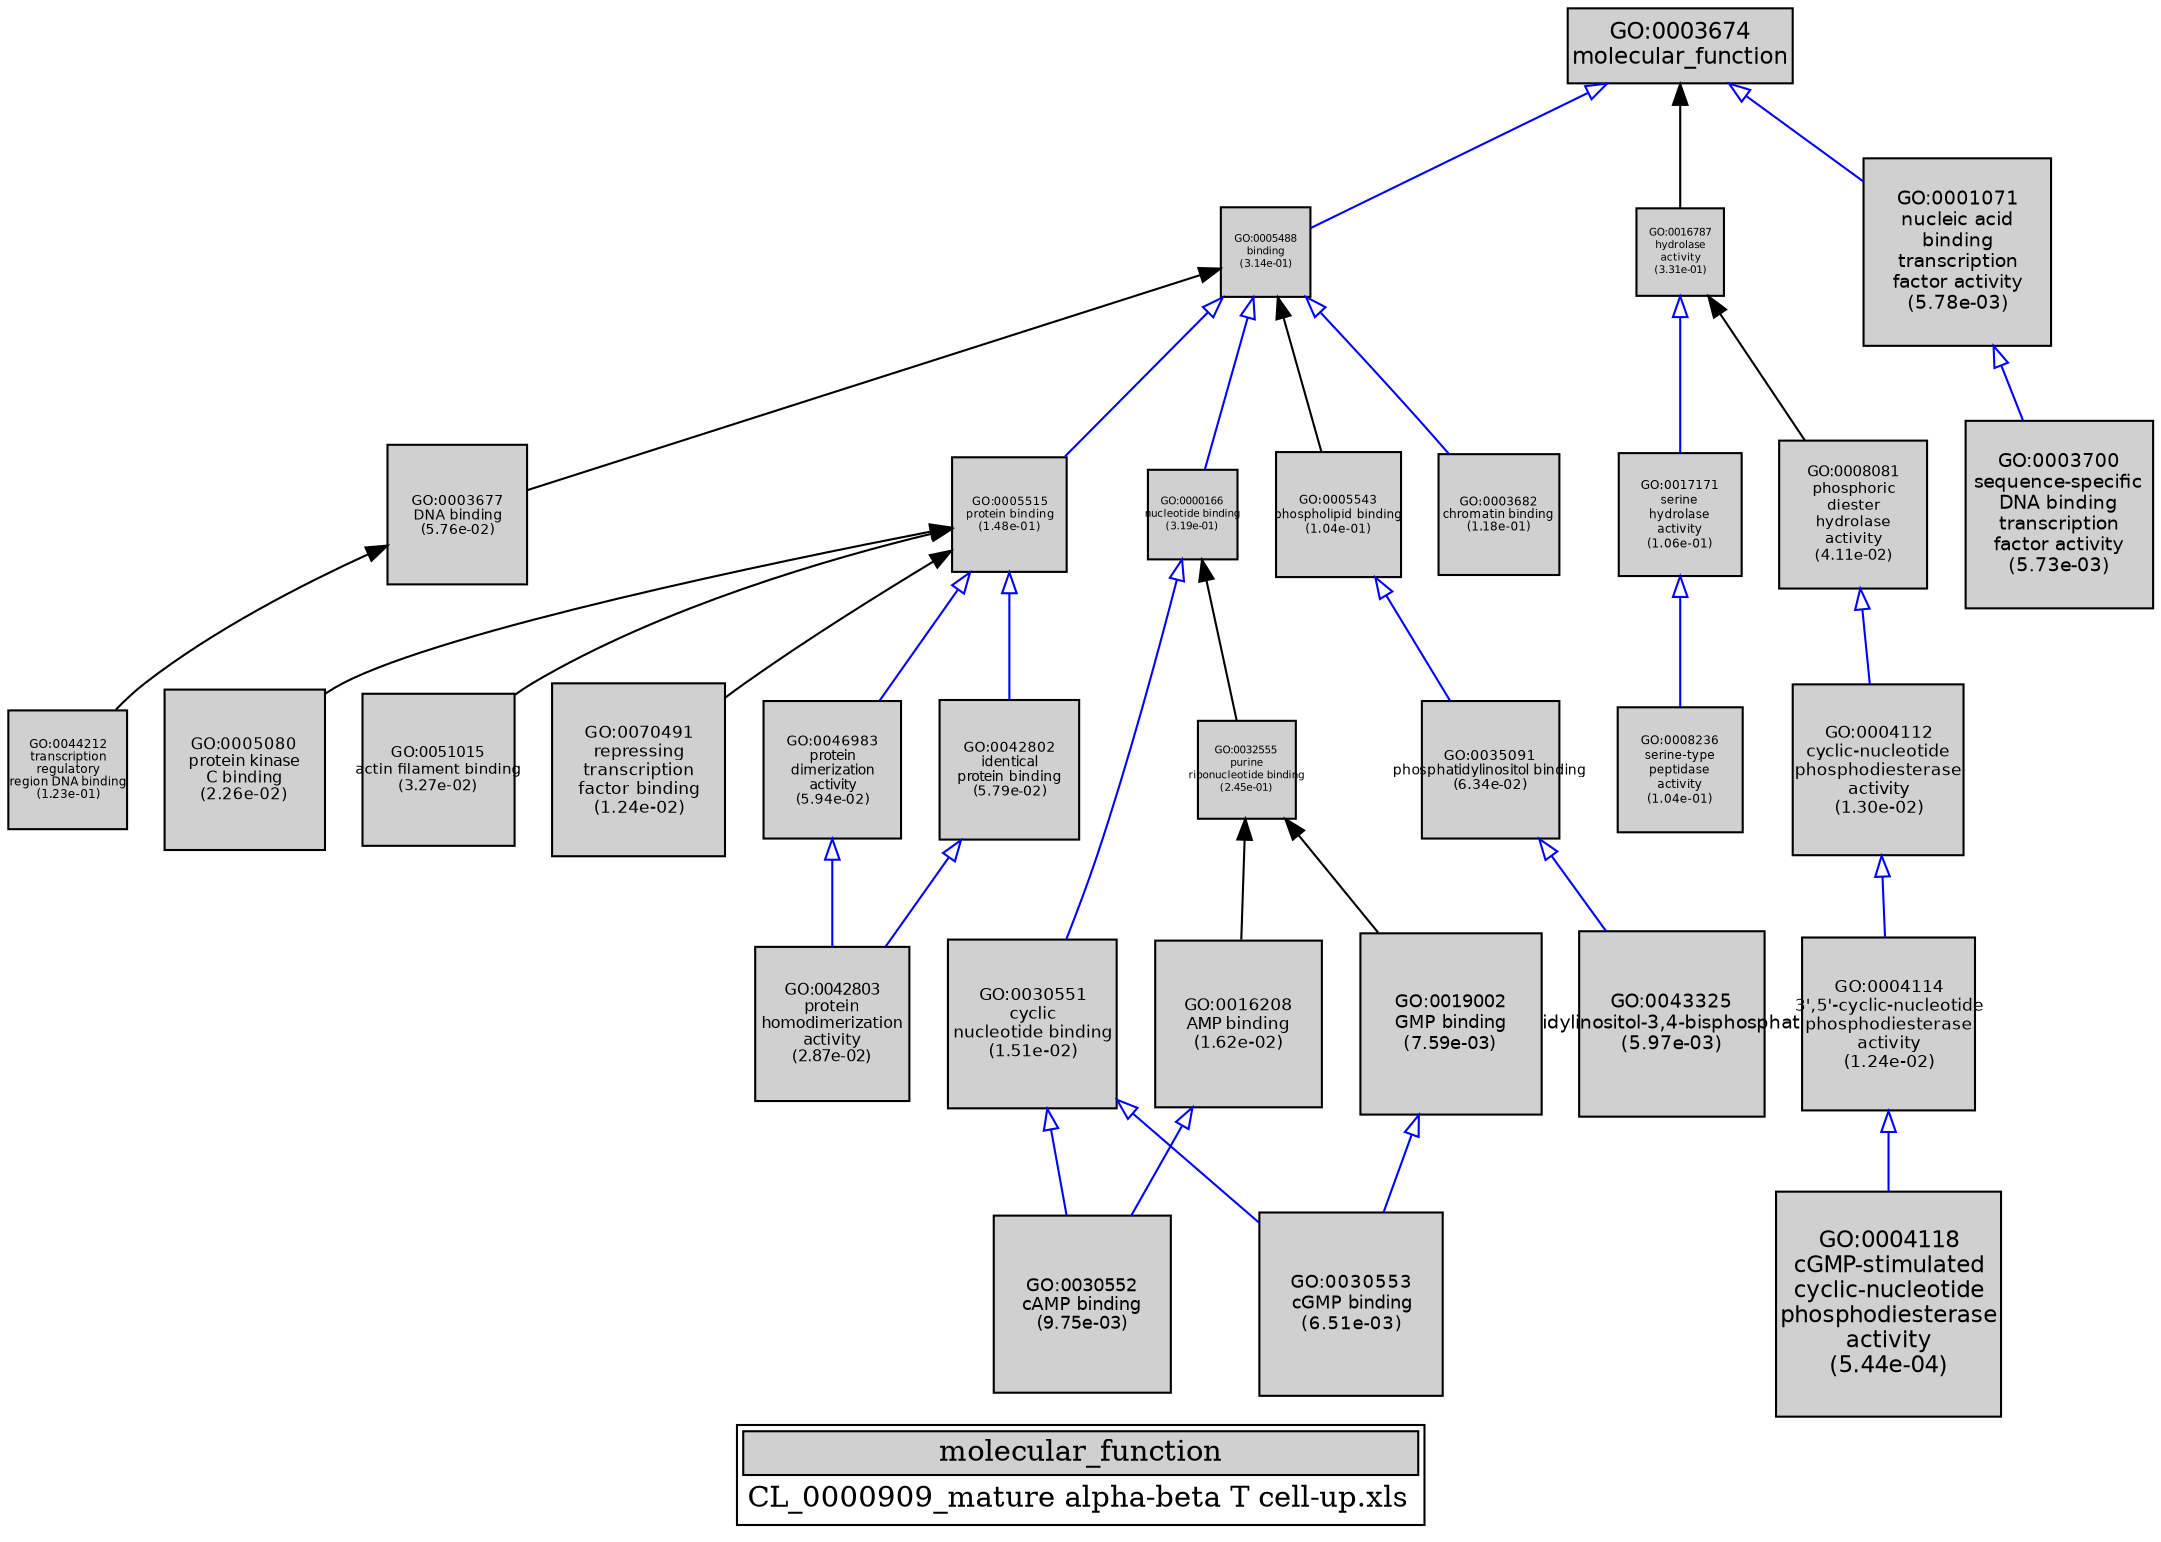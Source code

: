 digraph "molecular_function" {
graph [ bgcolor = "#FFFFFF", label = <<TABLE COLOR="black" BGCOLOR="white"><TR><TD COLSPAN="2" BGCOLOR="#D0D0D0"><FONT COLOR="black">molecular_function</FONT></TD></TR><TR><TD BORDER="0">CL_0000909_mature alpha-beta T cell-up.xls</TD></TR></TABLE>> ];
node [ fontname = "Helvetica" ];

subgraph "nodes" {

node [ style = "filled", fixedsize = "true", width = 1, shape = "box", fontsize = 9, fillcolor = "#D0D0D0", fontcolor = "black", color = "black" ];

"GO:0005080" [ URL = "#GO:0005080", label = <<TABLE BORDER="0"><TR><TD>GO:0005080<BR/>protein kinase<BR/>C binding<BR/>(2.26e-02)</TD></TR></TABLE>>, width = 1.06729974461, shape = "box", fontsize = 7.68455816119, height = 1.06729974461 ];
"GO:0003674" [ URL = "#GO:0003674", label = <<TABLE BORDER="0"><TR><TD>GO:0003674<BR/>molecular_function</TD></TR></TABLE>>, width = 1.5, shape = "box", fontsize = 10.8 ];
"GO:0016208" [ URL = "#GO:0016208", label = <<TABLE BORDER="0"><TR><TD>GO:0016208<BR/>AMP binding<BR/>(1.62e-02)</TD></TR></TABLE>>, width = 1.11289859027, shape = "box", fontsize = 8.01286984994, height = 1.11289859027 ];
"GO:0051015" [ URL = "#GO:0051015", label = <<TABLE BORDER="0"><TR><TD>GO:0051015<BR/>actin filament binding<BR/>(3.27e-02)</TD></TR></TABLE>>, width = 1.01452625627, shape = "box", fontsize = 7.30458904513, height = 1.01452625627 ];
"GO:0005515" [ URL = "#GO:0005515", label = <<TABLE BORDER="0"><TR><TD>GO:0005515<BR/>protein binding<BR/>(1.48e-01)</TD></TR></TABLE>>, width = 0.761402310563, shape = "box", fontsize = 5.48209663606, height = 0.761402310563 ];
"GO:0017171" [ URL = "#GO:0017171", label = <<TABLE BORDER="0"><TR><TD>GO:0017171<BR/>serine<BR/>hydrolase<BR/>activity<BR/>(1.06e-01)</TD></TR></TABLE>>, width = 0.824385772515, shape = "box", fontsize = 5.9355775621, height = 0.824385772515 ];
"GO:0030551" [ URL = "#GO:0030551", label = <<TABLE BORDER="0"><TR><TD>GO:0030551<BR/>cyclic<BR/>nucleotide binding<BR/>(1.51e-02)</TD></TR></TABLE>>, width = 1.12203412424, shape = "box", fontsize = 8.07864569455, height = 1.12203412424 ];
"GO:0016787" [ URL = "#GO:0016787", label = <<TABLE BORDER="0"><TR><TD>GO:0016787<BR/>hydrolase<BR/>activity<BR/>(3.31e-01)</TD></TR></TABLE>>, width = 0.582342912541, shape = "box", fontsize = 5.0, height = 0.582342912541 ];
"GO:0001071" [ URL = "#GO:0001071", label = <<TABLE BORDER="0"><TR><TD>GO:0001071<BR/>nucleic acid<BR/>binding<BR/>transcription<BR/>factor activity<BR/>(5.78e-03)</TD></TR></TABLE>>, width = 1.24330402771, shape = "box", fontsize = 8.95178899952, height = 1.24330402771 ];
"GO:0008081" [ URL = "#GO:0008081", label = <<TABLE BORDER="0"><TR><TD>GO:0008081<BR/>phosphoric<BR/>diester<BR/>hydrolase<BR/>activity<BR/>(4.11e-02)</TD></TR></TABLE>>, width = 0.980298268929, shape = "box", fontsize = 7.05814753629, height = 0.980298268929 ];
"GO:0035091" [ URL = "#GO:0035091", label = <<TABLE BORDER="0"><TR><TD>GO:0035091<BR/>phosphatidylinositol binding<BR/>(6.34e-02)</TD></TR></TABLE>>, width = 0.912036357275, shape = "box", fontsize = 6.56666177238, height = 0.912036357275 ];
"GO:0000166" [ URL = "#GO:0000166", label = <<TABLE BORDER="0"><TR><TD>GO:0000166<BR/>nucleotide binding<BR/>(3.19e-01)</TD></TR></TABLE>>, width = 0.592104683866, shape = "box", fontsize = 5.0, height = 0.592104683866 ];
"GO:0005543" [ URL = "#GO:0005543", label = <<TABLE BORDER="0"><TR><TD>GO:0005543<BR/>phospholipid binding<BR/>(1.04e-01)</TD></TR></TABLE>>, width = 0.827786954392, shape = "box", fontsize = 5.96006607162, height = 0.827786954392 ];
"GO:0032555" [ URL = "#GO:0032555", label = <<TABLE BORDER="0"><TR><TD>GO:0032555<BR/>purine<BR/>ribonucleotide binding<BR/>(2.45e-01)</TD></TR></TABLE>>, width = 0.655155987152, shape = "box", fontsize = 5.0, height = 0.655155987152 ];
"GO:0008236" [ URL = "#GO:0008236", label = <<TABLE BORDER="0"><TR><TD>GO:0008236<BR/>serine-type<BR/>peptidase<BR/>activity<BR/>(1.04e-01)</TD></TR></TABLE>>, width = 0.826931327012, shape = "box", fontsize = 5.95390555448, height = 0.826931327012 ];
"GO:0044212" [ URL = "#GO:0044212", label = <<TABLE BORDER="0"><TR><TD>GO:0044212<BR/>transcription<BR/>regulatory<BR/>region DNA binding<BR/>(1.23e-01)</TD></TR></TABLE>>, width = 0.796799651793, shape = "box", fontsize = 5.73695749291, height = 0.796799651793 ];
"GO:0030552" [ URL = "#GO:0030552", label = <<TABLE BORDER="0"><TR><TD>GO:0030552<BR/>cAMP binding<BR/>(9.75e-03)</TD></TR></TABLE>>, width = 1.17894548028, shape = "box", fontsize = 8.488407458, height = 1.17894548028 ];
"GO:0043325" [ URL = "#GO:0043325", label = <<TABLE BORDER="0"><TR><TD>GO:0043325<BR/>phosphatidylinositol-3,4-bisphosphate binding<BR/>(5.97e-03)</TD></TR></TABLE>>, width = 1.23942238967, shape = "box", fontsize = 8.92384120562, height = 1.23942238967 ];
"GO:0005488" [ URL = "#GO:0005488", label = <<TABLE BORDER="0"><TR><TD>GO:0005488<BR/>binding<BR/>(3.14e-01)</TD></TR></TABLE>>, width = 0.596286492079, shape = "box", fontsize = 5.0, height = 0.596286492079 ];
"GO:0004112" [ URL = "#GO:0004112", label = <<TABLE BORDER="0"><TR><TD>GO:0004112<BR/>cyclic-nucleotide<BR/>phosphodiesterase<BR/>activity<BR/>(1.30e-02)</TD></TR></TABLE>>, width = 1.14219617011, shape = "box", fontsize = 8.22381242477, height = 1.14219617011 ];
"GO:0030553" [ URL = "#GO:0030553", label = <<TABLE BORDER="0"><TR><TD>GO:0030553<BR/>cGMP binding<BR/>(6.51e-03)</TD></TR></TABLE>>, width = 1.22894690478, shape = "box", fontsize = 8.84841771442, height = 1.22894690478 ];
"GO:0003700" [ URL = "#GO:0003700", label = <<TABLE BORDER="0"><TR><TD>GO:0003700<BR/>sequence-specific<BR/>DNA binding<BR/>transcription<BR/>factor activity<BR/>(5.73e-03)</TD></TR></TABLE>>, width = 1.24422050194, shape = "box", fontsize = 8.95838761399, height = 1.24422050194 ];
"GO:0003682" [ URL = "#GO:0003682", label = <<TABLE BORDER="0"><TR><TD>GO:0003682<BR/>chromatin binding<BR/>(1.18e-01)</TD></TR></TABLE>>, width = 0.804315222507, shape = "box", fontsize = 5.79106960205, height = 0.804315222507 ];
"GO:0004114" [ URL = "#GO:0004114", label = <<TABLE BORDER="0"><TR><TD>GO:0004114<BR/>3',5'-cyclic-nucleotide<BR/>phosphodiesterase<BR/>activity<BR/>(1.24e-02)</TD></TR></TABLE>>, width = 1.14770355484, shape = "box", fontsize = 8.26346559483, height = 1.14770355484 ];
"GO:0004118" [ URL = "#GO:0004118", label = <<TABLE BORDER="0"><TR><TD>GO:0004118<BR/>cGMP-stimulated<BR/>cyclic-nucleotide<BR/>phosphodiesterase<BR/>activity<BR/>(5.44e-04)</TD></TR></TABLE>>, width = 1.5, shape = "box", fontsize = 10.8, height = 1.5 ];
"GO:0070491" [ URL = "#GO:0070491", label = <<TABLE BORDER="0"><TR><TD>GO:0070491<BR/>repressing<BR/>transcription<BR/>factor binding<BR/>(1.24e-02)</TD></TR></TABLE>>, width = 1.14770355484, shape = "box", fontsize = 8.26346559483, height = 1.14770355484 ];
"GO:0003677" [ URL = "#GO:0003677", label = <<TABLE BORDER="0"><TR><TD>GO:0003677<BR/>DNA binding<BR/>(5.76e-02)</TD></TR></TABLE>>, width = 0.927642594666, shape = "box", fontsize = 6.67902668159, height = 0.927642594666 ];
"GO:0019002" [ URL = "#GO:0019002", label = <<TABLE BORDER="0"><TR><TD>GO:0019002<BR/>GMP binding<BR/>(7.59e-03)</TD></TR></TABLE>>, width = 1.21017245527, shape = "box", fontsize = 8.71324167797, height = 1.21017245527 ];
"GO:0042803" [ URL = "#GO:0042803", label = <<TABLE BORDER="0"><TR><TD>GO:0042803<BR/>protein<BR/>homodimerization<BR/>activity<BR/>(2.87e-02)</TD></TR></TABLE>>, width = 1.03351893677, shape = "box", fontsize = 7.44133634475, height = 1.03351893677 ];
"GO:0042802" [ URL = "#GO:0042802", label = <<TABLE BORDER="0"><TR><TD>GO:0042802<BR/>identical<BR/>protein binding<BR/>(5.79e-02)</TD></TR></TABLE>>, width = 0.926691832685, shape = "box", fontsize = 6.67218119534, height = 0.926691832685 ];
"GO:0046983" [ URL = "#GO:0046983", label = <<TABLE BORDER="0"><TR><TD>GO:0046983<BR/>protein<BR/>dimerization<BR/>activity<BR/>(5.94e-02)</TD></TR></TABLE>>, width = 0.922812413219, shape = "box", fontsize = 6.64424937517, height = 0.922812413219 ];
}
subgraph "edges" {


edge [ dir = "back", weight = 1 ];
subgraph "regulates" {


edge [ color = "cyan", arrowtail = "none" ];
subgraph "positive" {


edge [ color = "green", arrowtail = "vee" ];
}
subgraph "negative" {


edge [ color = "red", arrowtail = "tee" ];
}
}
subgraph "part_of" {


edge [ color = "purple", arrowtail = "diamond", weight = 2.5 ];
}
subgraph "is_a" {


edge [ color = "blue", arrowtail = "empty", weight = 5.0 ];
"GO:0042802" -> "GO:0042803";
"GO:0005488" -> "GO:0005515";
"GO:0003674" -> "GO:0001071";
"GO:0005488" -> "GO:0003682";
"GO:0017171" -> "GO:0008236";
"GO:0035091" -> "GO:0043325";
"GO:0016787" -> "GO:0017171";
"GO:0030551" -> "GO:0030553";
"GO:0046983" -> "GO:0042803";
"GO:0003674" -> "GO:0005488";
"GO:0005488" -> "GO:0000166";
"GO:0004112" -> "GO:0004114";
"GO:0005543" -> "GO:0035091";
"GO:0019002" -> "GO:0030553";
"GO:0000166" -> "GO:0030551";
"GO:0016208" -> "GO:0030552";
"GO:0005515" -> "GO:0046983";
"GO:0030551" -> "GO:0030552";
"GO:0008081" -> "GO:0004112";
"GO:0004114" -> "GO:0004118";
"GO:0001071" -> "GO:0003700";
"GO:0005515" -> "GO:0042802";
}
"GO:0032555" -> "GO:0019002";
"GO:0005515" -> "GO:0005080";
"GO:0000166" -> "GO:0032555";
"GO:0005488" -> "GO:0005543";
"GO:0005515" -> "GO:0051015";
"GO:0003674" -> "GO:0016787";
"GO:0005488" -> "GO:0003677";
"GO:0016787" -> "GO:0008081";
"GO:0005515" -> "GO:0070491";
"GO:0003677" -> "GO:0044212";
"GO:0032555" -> "GO:0016208";
}
}
